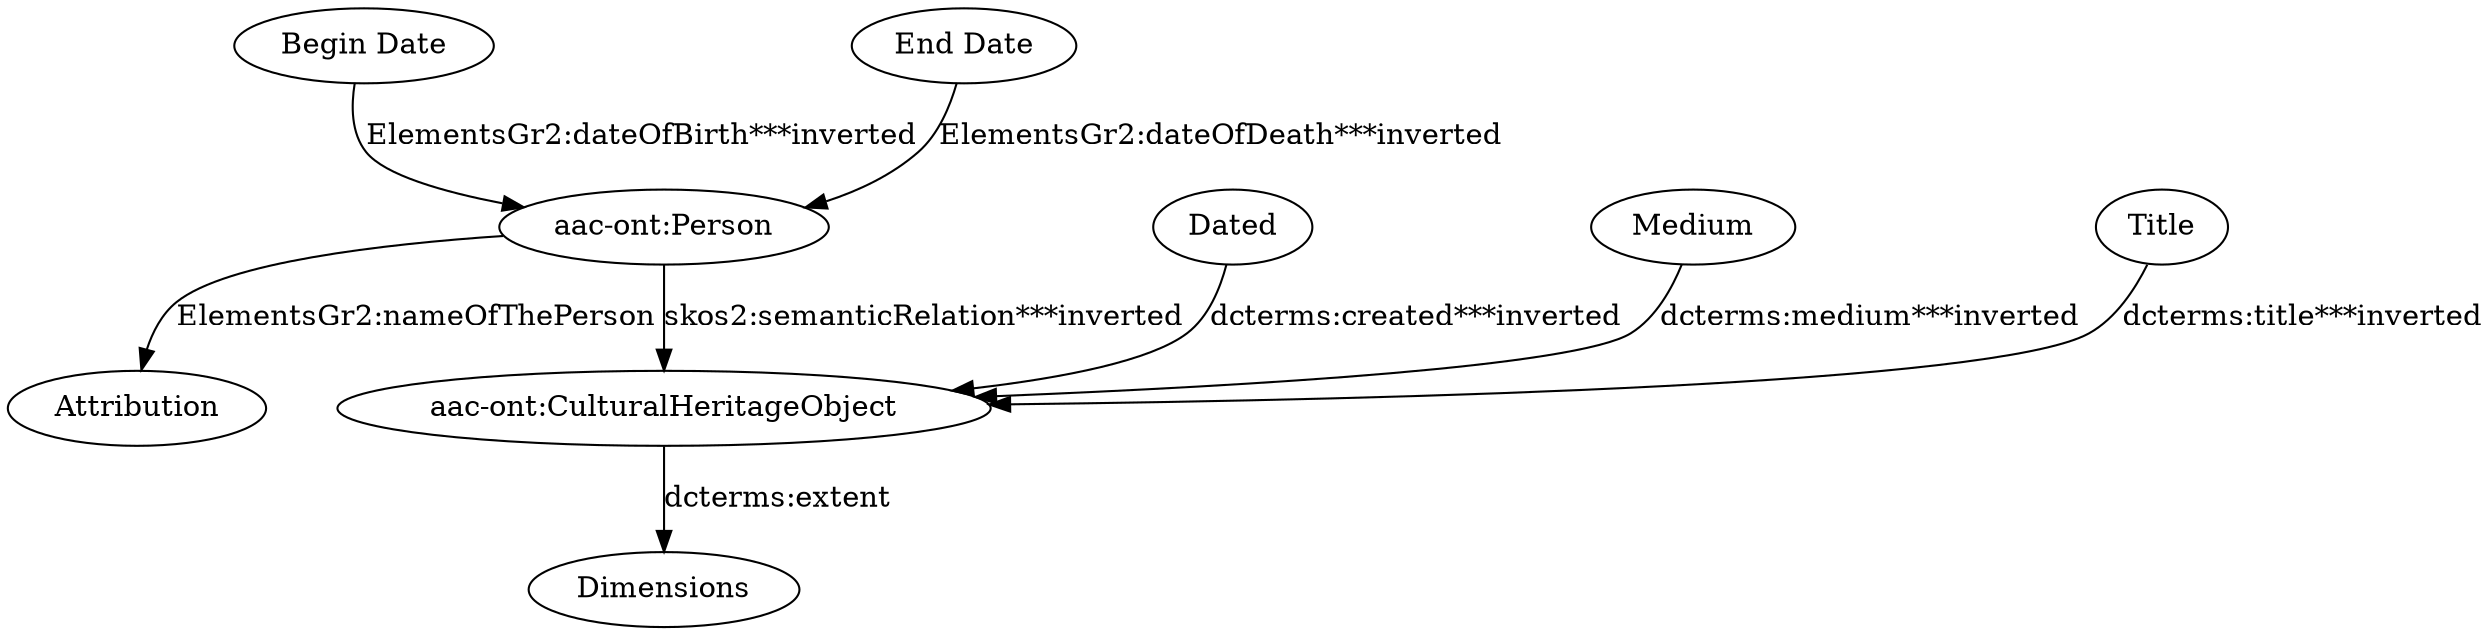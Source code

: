 digraph {
  "Begin Date" [type=attribute_name,label="Begin Date"]
  "aac-ont:Person1" [type=class_uri,label="aac-ont:Person"]
  Dated [type=attribute_name,label=Dated]
  "aac-ont:CulturalHeritageObject1" [type=class_uri,label="aac-ont:CulturalHeritageObject"]
  "End Date" [type=attribute_name,label="End Date"]
  Medium [type=attribute_name,label=Medium]
  Title [type=attribute_name,label=Title]
  Dimensions [type=attribute_name,label=Dimensions]
  Attribution [type=attribute_name,label=Attribution]
  "Begin Date" -> "aac-ont:Person1" [type=st_property_uri,label="ElementsGr2:dateOfBirth***inverted",weight=1]
  Dated -> "aac-ont:CulturalHeritageObject1" [type=st_property_uri,label="dcterms:created***inverted",weight=1]
  "End Date" -> "aac-ont:Person1" [type=st_property_uri,label="ElementsGr2:dateOfDeath***inverted",weight=1]
  Medium -> "aac-ont:CulturalHeritageObject1" [type=st_property_uri,label="dcterms:medium***inverted",weight=1]
  Title -> "aac-ont:CulturalHeritageObject1" [type=st_property_uri,label="dcterms:title***inverted",weight=1]
  "aac-ont:CulturalHeritageObject1" -> Dimensions [label="dcterms:extent",type=st_property_uri]
  "aac-ont:Person1" -> Attribution [label="ElementsGr2:nameOfThePerson",type=st_property_uri]
  "aac-ont:Person1" -> "aac-ont:CulturalHeritageObject1" [type=inherited,label="skos2:semanticRelation***inverted",weight=4]
}
